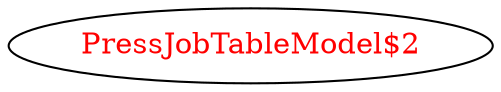 digraph dependencyGraph {
 concentrate=true;
 ranksep="2.0";
 rankdir="LR"; 
 splines="ortho";
"PressJobTableModel$2" [fontcolor="red"];
}